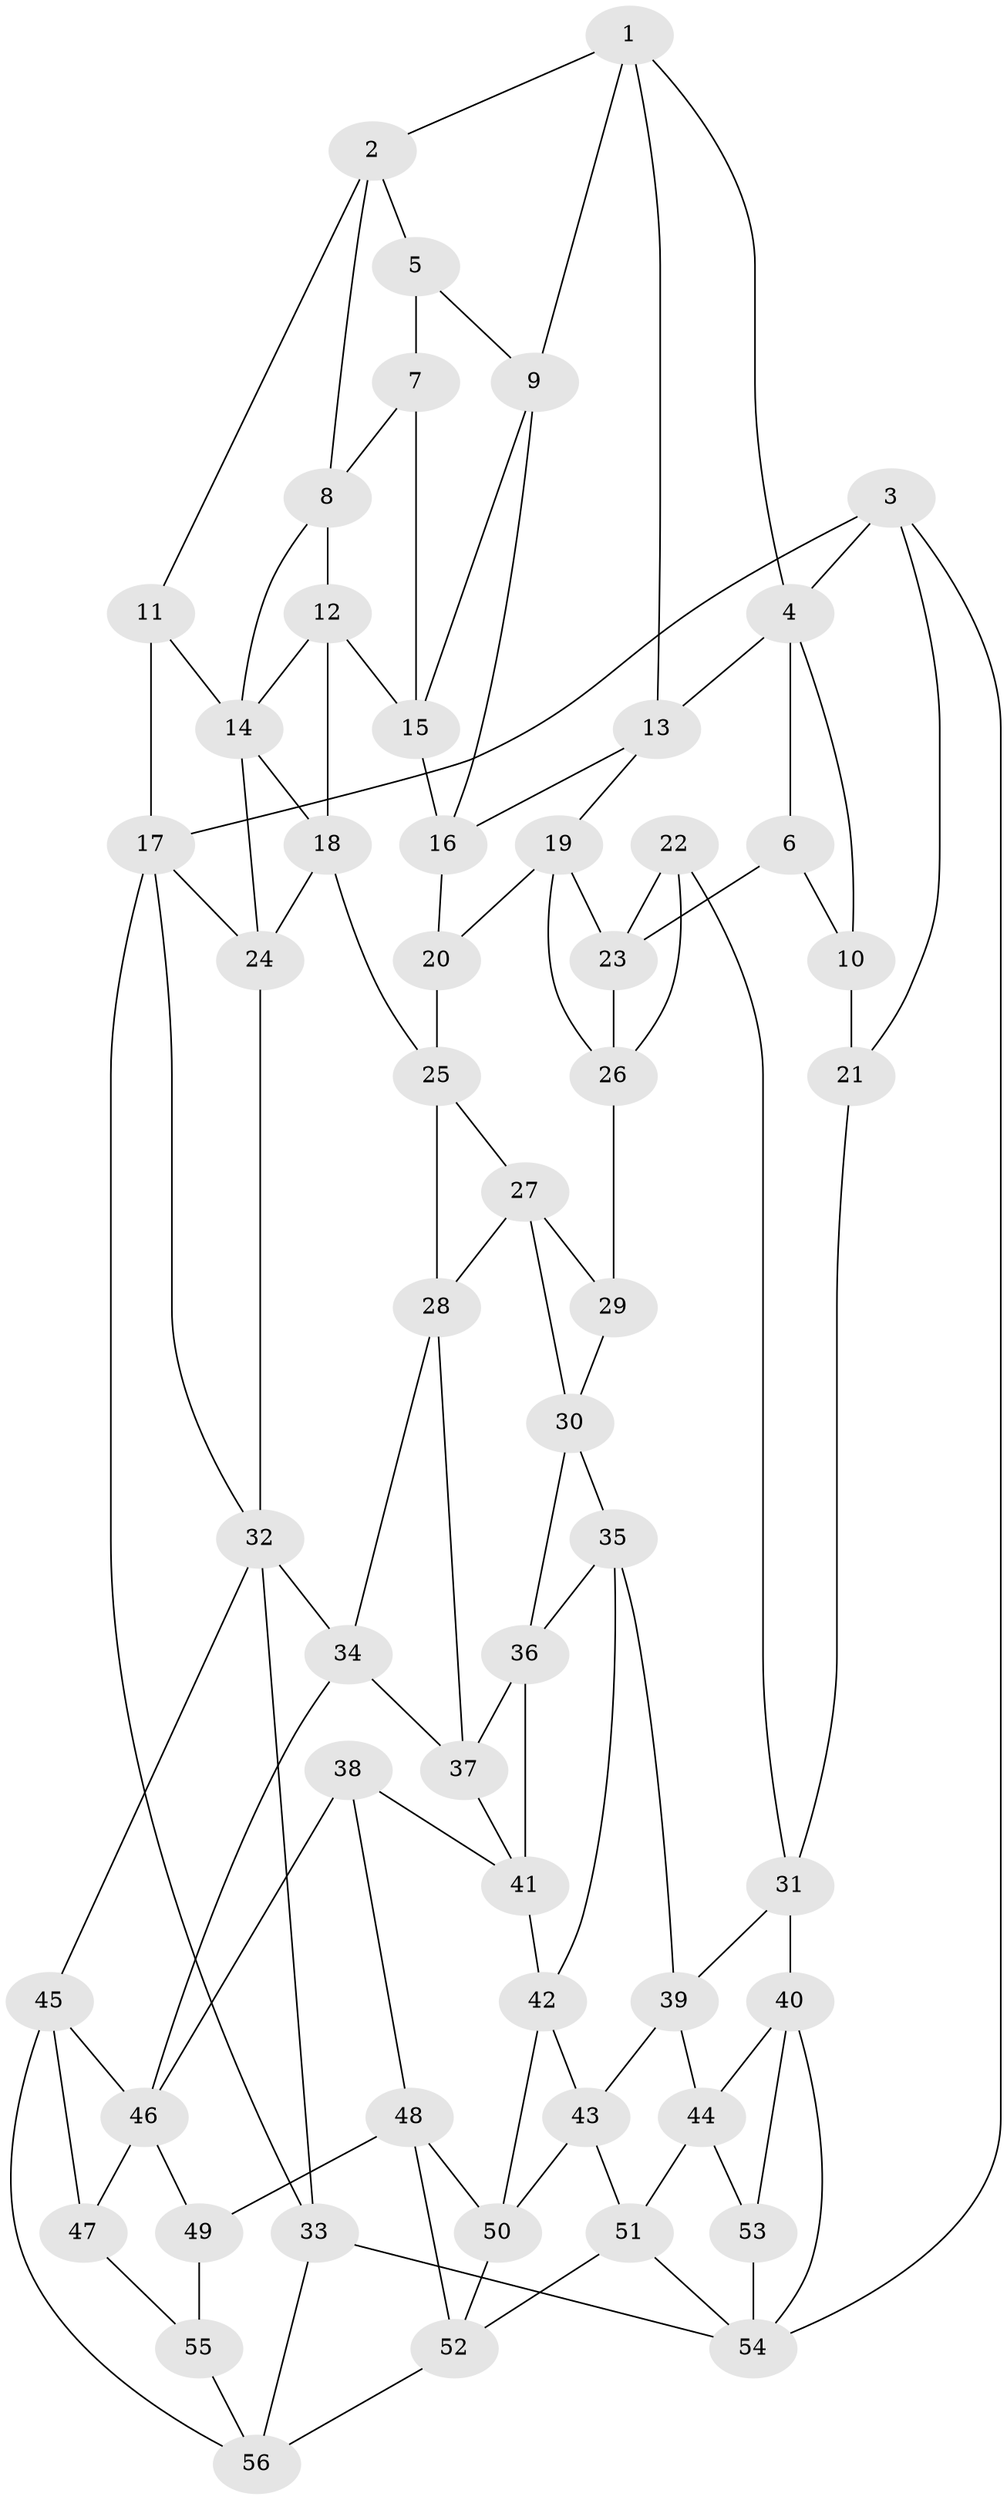 // original degree distribution, {3: 0.014285714285714285, 5: 0.5428571428571428, 4: 0.22857142857142856, 6: 0.21428571428571427}
// Generated by graph-tools (version 1.1) at 2025/38/03/04/25 23:38:22]
// undirected, 56 vertices, 108 edges
graph export_dot {
  node [color=gray90,style=filled];
  1;
  2;
  3;
  4;
  5;
  6;
  7;
  8;
  9;
  10;
  11;
  12;
  13;
  14;
  15;
  16;
  17;
  18;
  19;
  20;
  21;
  22;
  23;
  24;
  25;
  26;
  27;
  28;
  29;
  30;
  31;
  32;
  33;
  34;
  35;
  36;
  37;
  38;
  39;
  40;
  41;
  42;
  43;
  44;
  45;
  46;
  47;
  48;
  49;
  50;
  51;
  52;
  53;
  54;
  55;
  56;
  1 -- 2 [weight=1.0];
  1 -- 4 [weight=1.0];
  1 -- 9 [weight=1.0];
  1 -- 13 [weight=1.0];
  2 -- 5 [weight=1.0];
  2 -- 8 [weight=1.0];
  2 -- 11 [weight=1.0];
  3 -- 4 [weight=1.0];
  3 -- 17 [weight=1.0];
  3 -- 21 [weight=1.0];
  3 -- 54 [weight=1.0];
  4 -- 6 [weight=1.0];
  4 -- 10 [weight=1.0];
  4 -- 13 [weight=1.0];
  5 -- 7 [weight=1.0];
  5 -- 9 [weight=1.0];
  6 -- 10 [weight=1.0];
  6 -- 23 [weight=2.0];
  7 -- 8 [weight=1.0];
  7 -- 15 [weight=1.0];
  8 -- 12 [weight=1.0];
  8 -- 14 [weight=1.0];
  9 -- 15 [weight=1.0];
  9 -- 16 [weight=1.0];
  10 -- 21 [weight=2.0];
  11 -- 14 [weight=2.0];
  11 -- 17 [weight=1.0];
  12 -- 14 [weight=1.0];
  12 -- 15 [weight=1.0];
  12 -- 18 [weight=1.0];
  13 -- 16 [weight=1.0];
  13 -- 19 [weight=1.0];
  14 -- 18 [weight=1.0];
  14 -- 24 [weight=1.0];
  15 -- 16 [weight=1.0];
  16 -- 20 [weight=1.0];
  17 -- 24 [weight=1.0];
  17 -- 32 [weight=1.0];
  17 -- 33 [weight=1.0];
  18 -- 24 [weight=1.0];
  18 -- 25 [weight=1.0];
  19 -- 20 [weight=1.0];
  19 -- 23 [weight=1.0];
  19 -- 26 [weight=1.0];
  20 -- 25 [weight=1.0];
  21 -- 31 [weight=1.0];
  22 -- 23 [weight=1.0];
  22 -- 26 [weight=1.0];
  22 -- 31 [weight=1.0];
  23 -- 26 [weight=1.0];
  24 -- 32 [weight=1.0];
  25 -- 27 [weight=1.0];
  25 -- 28 [weight=1.0];
  26 -- 29 [weight=2.0];
  27 -- 28 [weight=1.0];
  27 -- 29 [weight=1.0];
  27 -- 30 [weight=1.0];
  28 -- 34 [weight=1.0];
  28 -- 37 [weight=1.0];
  29 -- 30 [weight=1.0];
  30 -- 35 [weight=1.0];
  30 -- 36 [weight=1.0];
  31 -- 39 [weight=1.0];
  31 -- 40 [weight=2.0];
  32 -- 33 [weight=1.0];
  32 -- 34 [weight=1.0];
  32 -- 45 [weight=1.0];
  33 -- 54 [weight=1.0];
  33 -- 56 [weight=2.0];
  34 -- 37 [weight=1.0];
  34 -- 46 [weight=1.0];
  35 -- 36 [weight=1.0];
  35 -- 39 [weight=1.0];
  35 -- 42 [weight=1.0];
  36 -- 37 [weight=2.0];
  36 -- 41 [weight=2.0];
  37 -- 41 [weight=1.0];
  38 -- 41 [weight=1.0];
  38 -- 46 [weight=1.0];
  38 -- 48 [weight=1.0];
  39 -- 43 [weight=1.0];
  39 -- 44 [weight=1.0];
  40 -- 44 [weight=1.0];
  40 -- 53 [weight=1.0];
  40 -- 54 [weight=1.0];
  41 -- 42 [weight=1.0];
  42 -- 43 [weight=1.0];
  42 -- 50 [weight=1.0];
  43 -- 50 [weight=1.0];
  43 -- 51 [weight=1.0];
  44 -- 51 [weight=1.0];
  44 -- 53 [weight=1.0];
  45 -- 46 [weight=1.0];
  45 -- 47 [weight=3.0];
  45 -- 56 [weight=1.0];
  46 -- 47 [weight=1.0];
  46 -- 49 [weight=1.0];
  47 -- 55 [weight=2.0];
  48 -- 49 [weight=1.0];
  48 -- 50 [weight=1.0];
  48 -- 52 [weight=1.0];
  49 -- 55 [weight=1.0];
  50 -- 52 [weight=1.0];
  51 -- 52 [weight=1.0];
  51 -- 54 [weight=1.0];
  52 -- 56 [weight=1.0];
  53 -- 54 [weight=2.0];
  55 -- 56 [weight=2.0];
}
